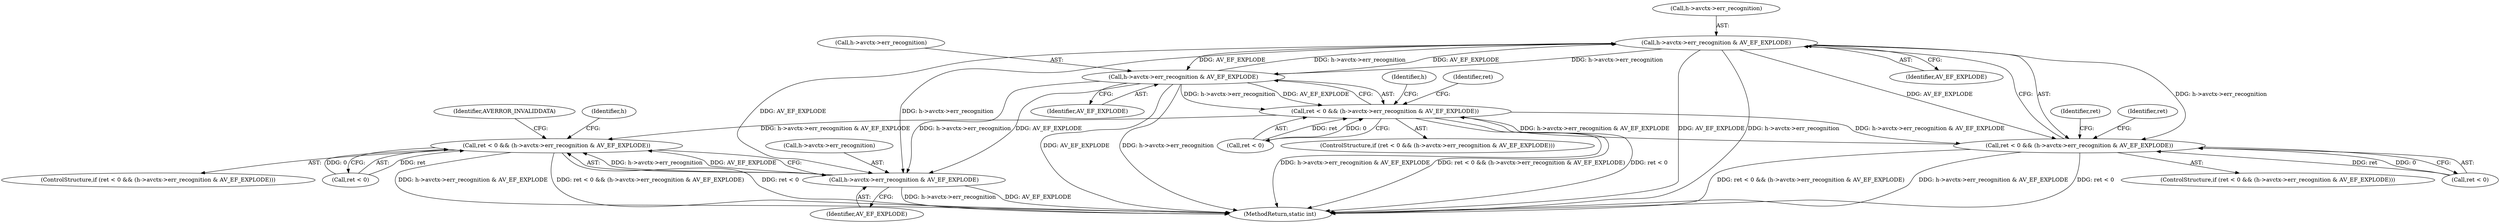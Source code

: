 digraph "0_FFmpeg_29ffeef5e73b8f41ff3a3f2242d356759c66f91f@pointer" {
"1001591" [label="(Call,h->avctx->err_recognition & AV_EF_EXPLODE)"];
"1001615" [label="(Call,h->avctx->err_recognition & AV_EF_EXPLODE)"];
"1001591" [label="(Call,h->avctx->err_recognition & AV_EF_EXPLODE)"];
"1001587" [label="(Call,ret < 0 && (h->avctx->err_recognition & AV_EF_EXPLODE))"];
"1001611" [label="(Call,ret < 0 && (h->avctx->err_recognition & AV_EF_EXPLODE))"];
"1002423" [label="(Call,ret < 0 && (h->avctx->err_recognition & AV_EF_EXPLODE))"];
"1002427" [label="(Call,h->avctx->err_recognition & AV_EF_EXPLODE)"];
"1002438" [label="(Identifier,h)"];
"1001612" [label="(Call,ret < 0)"];
"1001616" [label="(Call,h->avctx->err_recognition)"];
"1001587" [label="(Call,ret < 0 && (h->avctx->err_recognition & AV_EF_EXPLODE))"];
"1001601" [label="(Identifier,ret)"];
"1001623" [label="(Identifier,ret)"];
"1001626" [label="(Identifier,h)"];
"1002423" [label="(Call,ret < 0 && (h->avctx->err_recognition & AV_EF_EXPLODE))"];
"1002424" [label="(Call,ret < 0)"];
"1001599" [label="(Identifier,ret)"];
"1002422" [label="(ControlStructure,if (ret < 0 && (h->avctx->err_recognition & AV_EF_EXPLODE)))"];
"1002433" [label="(Identifier,AV_EF_EXPLODE)"];
"1001615" [label="(Call,h->avctx->err_recognition & AV_EF_EXPLODE)"];
"1003426" [label="(MethodReturn,static int)"];
"1002427" [label="(Call,h->avctx->err_recognition & AV_EF_EXPLODE)"];
"1001610" [label="(ControlStructure,if (ret < 0 && (h->avctx->err_recognition & AV_EF_EXPLODE)))"];
"1001591" [label="(Call,h->avctx->err_recognition & AV_EF_EXPLODE)"];
"1002428" [label="(Call,h->avctx->err_recognition)"];
"1001611" [label="(Call,ret < 0 && (h->avctx->err_recognition & AV_EF_EXPLODE))"];
"1001588" [label="(Call,ret < 0)"];
"1001586" [label="(ControlStructure,if (ret < 0 && (h->avctx->err_recognition & AV_EF_EXPLODE)))"];
"1001597" [label="(Identifier,AV_EF_EXPLODE)"];
"1002435" [label="(Identifier,AVERROR_INVALIDDATA)"];
"1001621" [label="(Identifier,AV_EF_EXPLODE)"];
"1001592" [label="(Call,h->avctx->err_recognition)"];
"1001591" -> "1001587"  [label="AST: "];
"1001591" -> "1001597"  [label="CFG: "];
"1001592" -> "1001591"  [label="AST: "];
"1001597" -> "1001591"  [label="AST: "];
"1001587" -> "1001591"  [label="CFG: "];
"1001591" -> "1003426"  [label="DDG: AV_EF_EXPLODE"];
"1001591" -> "1003426"  [label="DDG: h->avctx->err_recognition"];
"1001591" -> "1001587"  [label="DDG: h->avctx->err_recognition"];
"1001591" -> "1001587"  [label="DDG: AV_EF_EXPLODE"];
"1001615" -> "1001591"  [label="DDG: h->avctx->err_recognition"];
"1001615" -> "1001591"  [label="DDG: AV_EF_EXPLODE"];
"1001591" -> "1001615"  [label="DDG: h->avctx->err_recognition"];
"1001591" -> "1001615"  [label="DDG: AV_EF_EXPLODE"];
"1001591" -> "1002427"  [label="DDG: h->avctx->err_recognition"];
"1001591" -> "1002427"  [label="DDG: AV_EF_EXPLODE"];
"1001615" -> "1001611"  [label="AST: "];
"1001615" -> "1001621"  [label="CFG: "];
"1001616" -> "1001615"  [label="AST: "];
"1001621" -> "1001615"  [label="AST: "];
"1001611" -> "1001615"  [label="CFG: "];
"1001615" -> "1003426"  [label="DDG: AV_EF_EXPLODE"];
"1001615" -> "1003426"  [label="DDG: h->avctx->err_recognition"];
"1001615" -> "1001611"  [label="DDG: h->avctx->err_recognition"];
"1001615" -> "1001611"  [label="DDG: AV_EF_EXPLODE"];
"1001615" -> "1002427"  [label="DDG: h->avctx->err_recognition"];
"1001615" -> "1002427"  [label="DDG: AV_EF_EXPLODE"];
"1001587" -> "1001586"  [label="AST: "];
"1001587" -> "1001588"  [label="CFG: "];
"1001588" -> "1001587"  [label="AST: "];
"1001599" -> "1001587"  [label="CFG: "];
"1001601" -> "1001587"  [label="CFG: "];
"1001587" -> "1003426"  [label="DDG: ret < 0 && (h->avctx->err_recognition & AV_EF_EXPLODE)"];
"1001587" -> "1003426"  [label="DDG: h->avctx->err_recognition & AV_EF_EXPLODE"];
"1001587" -> "1003426"  [label="DDG: ret < 0"];
"1001588" -> "1001587"  [label="DDG: ret"];
"1001588" -> "1001587"  [label="DDG: 0"];
"1001611" -> "1001587"  [label="DDG: h->avctx->err_recognition & AV_EF_EXPLODE"];
"1001587" -> "1001611"  [label="DDG: h->avctx->err_recognition & AV_EF_EXPLODE"];
"1001611" -> "1001610"  [label="AST: "];
"1001611" -> "1001612"  [label="CFG: "];
"1001612" -> "1001611"  [label="AST: "];
"1001623" -> "1001611"  [label="CFG: "];
"1001626" -> "1001611"  [label="CFG: "];
"1001611" -> "1003426"  [label="DDG: ret < 0"];
"1001611" -> "1003426"  [label="DDG: h->avctx->err_recognition & AV_EF_EXPLODE"];
"1001611" -> "1003426"  [label="DDG: ret < 0 && (h->avctx->err_recognition & AV_EF_EXPLODE)"];
"1001612" -> "1001611"  [label="DDG: ret"];
"1001612" -> "1001611"  [label="DDG: 0"];
"1001611" -> "1002423"  [label="DDG: h->avctx->err_recognition & AV_EF_EXPLODE"];
"1002423" -> "1002422"  [label="AST: "];
"1002423" -> "1002424"  [label="CFG: "];
"1002423" -> "1002427"  [label="CFG: "];
"1002424" -> "1002423"  [label="AST: "];
"1002427" -> "1002423"  [label="AST: "];
"1002435" -> "1002423"  [label="CFG: "];
"1002438" -> "1002423"  [label="CFG: "];
"1002423" -> "1003426"  [label="DDG: ret < 0"];
"1002423" -> "1003426"  [label="DDG: h->avctx->err_recognition & AV_EF_EXPLODE"];
"1002423" -> "1003426"  [label="DDG: ret < 0 && (h->avctx->err_recognition & AV_EF_EXPLODE)"];
"1002424" -> "1002423"  [label="DDG: ret"];
"1002424" -> "1002423"  [label="DDG: 0"];
"1002427" -> "1002423"  [label="DDG: h->avctx->err_recognition"];
"1002427" -> "1002423"  [label="DDG: AV_EF_EXPLODE"];
"1002427" -> "1002433"  [label="CFG: "];
"1002428" -> "1002427"  [label="AST: "];
"1002433" -> "1002427"  [label="AST: "];
"1002427" -> "1003426"  [label="DDG: h->avctx->err_recognition"];
"1002427" -> "1003426"  [label="DDG: AV_EF_EXPLODE"];
}
